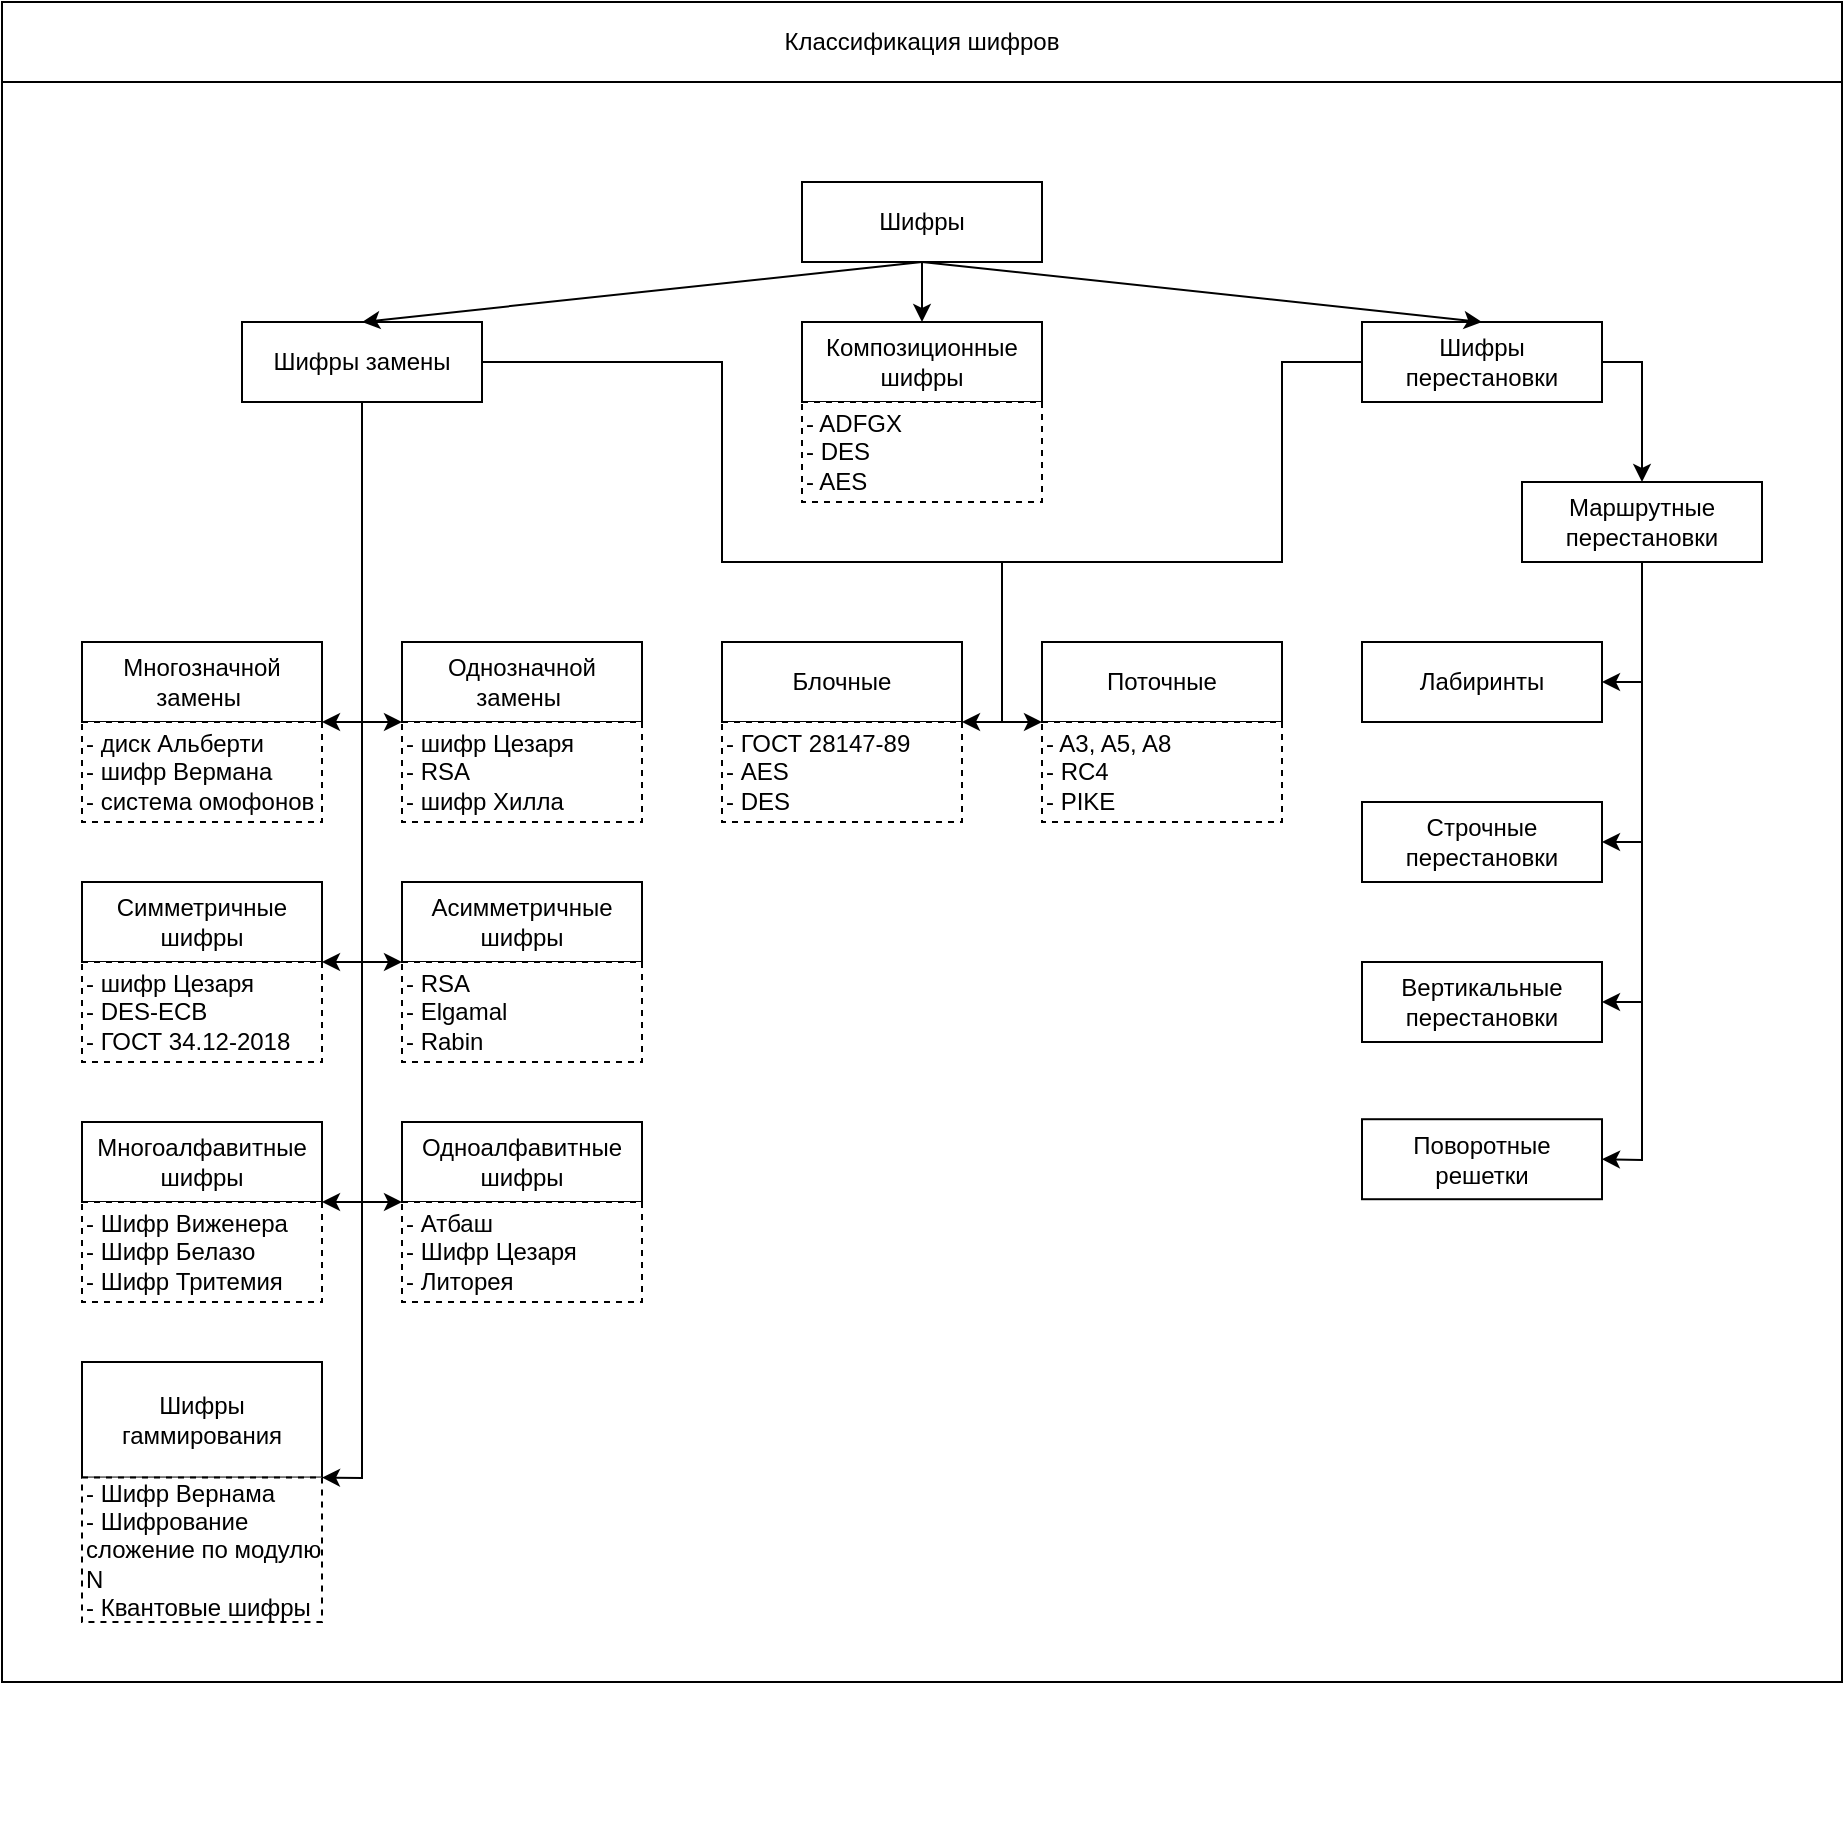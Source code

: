 <mxfile version="21.2.1" type="device">
  <diagram name="Страница 1" id="4dvS4t5xdXyzclDymJAH">
    <mxGraphModel dx="2962" dy="1105" grid="1" gridSize="10" guides="1" tooltips="1" connect="1" arrows="1" fold="1" page="1" pageScale="1" pageWidth="1169" pageHeight="827" math="0" shadow="0">
      <root>
        <mxCell id="0" />
        <mxCell id="1" parent="0" />
        <mxCell id="aXEN_SqVol5CtcFj6ErN-3" value="" style="rounded=0;whiteSpace=wrap;html=1;" vertex="1" parent="1">
          <mxGeometry x="-120" y="40" width="920" height="840" as="geometry" />
        </mxCell>
        <mxCell id="aXEN_SqVol5CtcFj6ErN-17" value="" style="group" vertex="1" connectable="0" parent="1">
          <mxGeometry x="240" y="360" width="320" height="590" as="geometry" />
        </mxCell>
        <mxCell id="aXEN_SqVol5CtcFj6ErN-18" value="Блочные" style="rounded=0;whiteSpace=wrap;html=1;" vertex="1" parent="aXEN_SqVol5CtcFj6ErN-17">
          <mxGeometry width="120" height="40" as="geometry" />
        </mxCell>
        <mxCell id="aXEN_SqVol5CtcFj6ErN-19" value="&lt;span style=&quot;background-color: initial;&quot;&gt;- ГОСТ 28147-89&lt;/span&gt;&lt;br&gt;&lt;span style=&quot;background-color: initial;&quot;&gt;- AES&lt;br&gt;&lt;/span&gt;&lt;span style=&quot;background-color: initial;&quot;&gt;- DES&lt;/span&gt;" style="rounded=0;whiteSpace=wrap;html=1;dashed=1;align=left;" vertex="1" parent="aXEN_SqVol5CtcFj6ErN-17">
          <mxGeometry y="40" width="120" height="50" as="geometry" />
        </mxCell>
        <mxCell id="aXEN_SqVol5CtcFj6ErN-2" value="Классификация шифров" style="rounded=0;whiteSpace=wrap;html=1;" vertex="1" parent="1">
          <mxGeometry x="-120" y="40" width="920" height="40" as="geometry" />
        </mxCell>
        <mxCell id="aXEN_SqVol5CtcFj6ErN-4" value="Шифры" style="rounded=0;whiteSpace=wrap;html=1;" vertex="1" parent="1">
          <mxGeometry x="280" y="130" width="120" height="40" as="geometry" />
        </mxCell>
        <mxCell id="aXEN_SqVol5CtcFj6ErN-5" value="Шифры перестановки" style="rounded=0;whiteSpace=wrap;html=1;" vertex="1" parent="1">
          <mxGeometry x="560" y="200" width="120" height="40" as="geometry" />
        </mxCell>
        <mxCell id="aXEN_SqVol5CtcFj6ErN-7" value="Шифры замены" style="rounded=0;whiteSpace=wrap;html=1;" vertex="1" parent="1">
          <mxGeometry y="200" width="120" height="40" as="geometry" />
        </mxCell>
        <mxCell id="aXEN_SqVol5CtcFj6ErN-12" value="" style="endArrow=classic;html=1;rounded=0;exitX=0.5;exitY=1;exitDx=0;exitDy=0;entryX=0.5;entryY=0;entryDx=0;entryDy=0;" edge="1" parent="1" source="aXEN_SqVol5CtcFj6ErN-4" target="aXEN_SqVol5CtcFj6ErN-7">
          <mxGeometry width="50" height="50" relative="1" as="geometry">
            <mxPoint x="400" y="240" as="sourcePoint" />
            <mxPoint x="450" y="190" as="targetPoint" />
          </mxGeometry>
        </mxCell>
        <mxCell id="aXEN_SqVol5CtcFj6ErN-13" value="" style="endArrow=classic;html=1;rounded=0;exitX=0.5;exitY=1;exitDx=0;exitDy=0;entryX=0.5;entryY=0;entryDx=0;entryDy=0;" edge="1" parent="1" source="aXEN_SqVol5CtcFj6ErN-4" target="aXEN_SqVol5CtcFj6ErN-6">
          <mxGeometry width="50" height="50" relative="1" as="geometry">
            <mxPoint x="390" y="170" as="sourcePoint" />
            <mxPoint x="150" y="210" as="targetPoint" />
          </mxGeometry>
        </mxCell>
        <mxCell id="aXEN_SqVol5CtcFj6ErN-14" value="" style="endArrow=classic;html=1;rounded=0;exitX=0.5;exitY=1;exitDx=0;exitDy=0;entryX=0.5;entryY=0;entryDx=0;entryDy=0;" edge="1" parent="1" source="aXEN_SqVol5CtcFj6ErN-4" target="aXEN_SqVol5CtcFj6ErN-5">
          <mxGeometry width="50" height="50" relative="1" as="geometry">
            <mxPoint x="390" y="170" as="sourcePoint" />
            <mxPoint x="390" y="210" as="targetPoint" />
          </mxGeometry>
        </mxCell>
        <mxCell id="aXEN_SqVol5CtcFj6ErN-16" value="" style="group" vertex="1" connectable="0" parent="1">
          <mxGeometry x="280" y="200" width="120" height="90" as="geometry" />
        </mxCell>
        <mxCell id="aXEN_SqVol5CtcFj6ErN-6" value="Композиционные шифры" style="rounded=0;whiteSpace=wrap;html=1;" vertex="1" parent="aXEN_SqVol5CtcFj6ErN-16">
          <mxGeometry width="120" height="40" as="geometry" />
        </mxCell>
        <mxCell id="aXEN_SqVol5CtcFj6ErN-15" value="&lt;span style=&quot;background-color: initial;&quot;&gt;- ADFGX&lt;/span&gt;&lt;br&gt;&lt;span style=&quot;background-color: initial;&quot;&gt;- DES&lt;/span&gt;&lt;br&gt;&lt;span style=&quot;background-color: initial;&quot;&gt;- AES&amp;nbsp;&lt;/span&gt;" style="rounded=0;whiteSpace=wrap;html=1;dashed=1;align=left;" vertex="1" parent="aXEN_SqVol5CtcFj6ErN-16">
          <mxGeometry y="40" width="120" height="50" as="geometry" />
        </mxCell>
        <mxCell id="aXEN_SqVol5CtcFj6ErN-25" value="" style="group" vertex="1" connectable="0" parent="1">
          <mxGeometry x="400" y="360" width="120" height="90" as="geometry" />
        </mxCell>
        <mxCell id="aXEN_SqVol5CtcFj6ErN-26" value="Поточные" style="rounded=0;whiteSpace=wrap;html=1;" vertex="1" parent="aXEN_SqVol5CtcFj6ErN-25">
          <mxGeometry width="120" height="40" as="geometry" />
        </mxCell>
        <mxCell id="aXEN_SqVol5CtcFj6ErN-27" value="&lt;span style=&quot;background-color: initial;&quot;&gt;- A3, A5, A8&lt;/span&gt;&lt;br&gt;&lt;span style=&quot;background-color: initial;&quot;&gt;- RC4&lt;br&gt;&lt;/span&gt;&lt;span style=&quot;background-color: initial;&quot;&gt;- PIKE&lt;/span&gt;" style="rounded=0;whiteSpace=wrap;html=1;dashed=1;align=left;" vertex="1" parent="aXEN_SqVol5CtcFj6ErN-25">
          <mxGeometry y="40" width="120" height="50" as="geometry" />
        </mxCell>
        <mxCell id="aXEN_SqVol5CtcFj6ErN-28" value="" style="endArrow=classic;html=1;rounded=0;exitX=1;exitY=0.5;exitDx=0;exitDy=0;entryX=1;entryY=0;entryDx=0;entryDy=0;" edge="1" parent="1" source="aXEN_SqVol5CtcFj6ErN-7" target="aXEN_SqVol5CtcFj6ErN-19">
          <mxGeometry width="50" height="50" relative="1" as="geometry">
            <mxPoint x="460" y="350" as="sourcePoint" />
            <mxPoint x="370" y="340" as="targetPoint" />
            <Array as="points">
              <mxPoint x="240" y="220" />
              <mxPoint x="240" y="320" />
              <mxPoint x="380" y="320" />
              <mxPoint x="380" y="400" />
            </Array>
          </mxGeometry>
        </mxCell>
        <mxCell id="aXEN_SqVol5CtcFj6ErN-29" value="" style="endArrow=classic;html=1;rounded=0;exitX=0;exitY=0.5;exitDx=0;exitDy=0;entryX=0;entryY=0;entryDx=0;entryDy=0;" edge="1" parent="1" source="aXEN_SqVol5CtcFj6ErN-5" target="aXEN_SqVol5CtcFj6ErN-27">
          <mxGeometry width="50" height="50" relative="1" as="geometry">
            <mxPoint x="210" y="230" as="sourcePoint" />
            <mxPoint x="370" y="410" as="targetPoint" />
            <Array as="points">
              <mxPoint x="520" y="220" />
              <mxPoint x="520" y="320" />
              <mxPoint x="380" y="320" />
              <mxPoint x="380" y="400" />
            </Array>
          </mxGeometry>
        </mxCell>
        <mxCell id="aXEN_SqVol5CtcFj6ErN-51" value="" style="group" vertex="1" connectable="0" parent="1">
          <mxGeometry x="-80" y="360" width="120" height="90" as="geometry" />
        </mxCell>
        <mxCell id="aXEN_SqVol5CtcFj6ErN-52" value="Многозначной замены&amp;nbsp;" style="rounded=0;whiteSpace=wrap;html=1;" vertex="1" parent="aXEN_SqVol5CtcFj6ErN-51">
          <mxGeometry width="120" height="40" as="geometry" />
        </mxCell>
        <mxCell id="aXEN_SqVol5CtcFj6ErN-53" value="&lt;span style=&quot;background-color: initial;&quot;&gt;- диск Альберти&lt;/span&gt;&lt;br&gt;&lt;span style=&quot;background-color: initial;&quot;&gt;- шифр Вермана&lt;br&gt;&lt;/span&gt;&lt;span style=&quot;background-color: initial;&quot;&gt;- система омофонов&lt;/span&gt;" style="rounded=0;whiteSpace=wrap;html=1;dashed=1;align=left;" vertex="1" parent="aXEN_SqVol5CtcFj6ErN-51">
          <mxGeometry y="40" width="120" height="50" as="geometry" />
        </mxCell>
        <mxCell id="aXEN_SqVol5CtcFj6ErN-54" value="" style="group" vertex="1" connectable="0" parent="1">
          <mxGeometry x="80" y="360" width="120" height="90" as="geometry" />
        </mxCell>
        <mxCell id="aXEN_SqVol5CtcFj6ErN-55" value="Однозначной замены&amp;nbsp;" style="rounded=0;whiteSpace=wrap;html=1;" vertex="1" parent="aXEN_SqVol5CtcFj6ErN-54">
          <mxGeometry width="120" height="40" as="geometry" />
        </mxCell>
        <mxCell id="aXEN_SqVol5CtcFj6ErN-56" value="&lt;span style=&quot;background-color: initial;&quot;&gt;- шифр Цезаря&lt;/span&gt;&lt;br&gt;&lt;span style=&quot;background-color: initial;&quot;&gt;- RSA&lt;br&gt;- шифр Хилла&lt;br&gt;&lt;/span&gt;" style="rounded=0;whiteSpace=wrap;html=1;dashed=1;align=left;" vertex="1" parent="aXEN_SqVol5CtcFj6ErN-54">
          <mxGeometry y="40" width="120" height="50" as="geometry" />
        </mxCell>
        <mxCell id="aXEN_SqVol5CtcFj6ErN-57" value="" style="group" vertex="1" connectable="0" parent="1">
          <mxGeometry x="-80" y="480" width="120" height="90" as="geometry" />
        </mxCell>
        <mxCell id="aXEN_SqVol5CtcFj6ErN-58" value="Симметричные шифры" style="rounded=0;whiteSpace=wrap;html=1;" vertex="1" parent="aXEN_SqVol5CtcFj6ErN-57">
          <mxGeometry width="120" height="40" as="geometry" />
        </mxCell>
        <mxCell id="aXEN_SqVol5CtcFj6ErN-59" value="&lt;span style=&quot;background-color: initial;&quot;&gt;- шифр Цезаря&lt;/span&gt;&lt;br&gt;&lt;span style=&quot;background-color: initial;&quot;&gt;- DES-ECB&lt;br&gt;&lt;/span&gt;&lt;span style=&quot;background-color: initial;&quot;&gt;- ГОСТ 34.12-2018&lt;/span&gt;" style="rounded=0;whiteSpace=wrap;html=1;dashed=1;align=left;" vertex="1" parent="aXEN_SqVol5CtcFj6ErN-57">
          <mxGeometry y="40" width="120" height="50" as="geometry" />
        </mxCell>
        <mxCell id="aXEN_SqVol5CtcFj6ErN-60" value="" style="group" vertex="1" connectable="0" parent="1">
          <mxGeometry x="80" y="480" width="120" height="90" as="geometry" />
        </mxCell>
        <mxCell id="aXEN_SqVol5CtcFj6ErN-61" value="Асимметричные шифры" style="rounded=0;whiteSpace=wrap;html=1;" vertex="1" parent="aXEN_SqVol5CtcFj6ErN-60">
          <mxGeometry width="120" height="40" as="geometry" />
        </mxCell>
        <mxCell id="aXEN_SqVol5CtcFj6ErN-62" value="&lt;span style=&quot;background-color: initial;&quot;&gt;- RSA&lt;/span&gt;&lt;br&gt;&lt;span style=&quot;background-color: initial;&quot;&gt;- Elgamal&lt;br&gt;&lt;/span&gt;&lt;span style=&quot;background-color: initial;&quot;&gt;- Rabin&lt;/span&gt;" style="rounded=0;whiteSpace=wrap;html=1;dashed=1;align=left;" vertex="1" parent="aXEN_SqVol5CtcFj6ErN-60">
          <mxGeometry y="40" width="120" height="50" as="geometry" />
        </mxCell>
        <mxCell id="aXEN_SqVol5CtcFj6ErN-63" value="" style="group" vertex="1" connectable="0" parent="1">
          <mxGeometry x="-80" y="600" width="120" height="90" as="geometry" />
        </mxCell>
        <mxCell id="aXEN_SqVol5CtcFj6ErN-64" value="Многоалфавитные шифры" style="rounded=0;whiteSpace=wrap;html=1;" vertex="1" parent="aXEN_SqVol5CtcFj6ErN-63">
          <mxGeometry width="120" height="40" as="geometry" />
        </mxCell>
        <mxCell id="aXEN_SqVol5CtcFj6ErN-65" value="&lt;span style=&quot;background-color: initial;&quot;&gt;- Шифр Виженера&lt;/span&gt;&lt;br&gt;&lt;span style=&quot;background-color: initial;&quot;&gt;- Шифр Белазо&lt;br&gt;&lt;/span&gt;&lt;span style=&quot;background-color: initial;&quot;&gt;- Шифр Тритемия&lt;/span&gt;" style="rounded=0;whiteSpace=wrap;html=1;dashed=1;align=left;" vertex="1" parent="aXEN_SqVol5CtcFj6ErN-63">
          <mxGeometry y="40" width="120" height="50" as="geometry" />
        </mxCell>
        <mxCell id="aXEN_SqVol5CtcFj6ErN-66" value="" style="group" vertex="1" connectable="0" parent="1">
          <mxGeometry x="80" y="600" width="120" height="90" as="geometry" />
        </mxCell>
        <mxCell id="aXEN_SqVol5CtcFj6ErN-67" value="Одноалфавитные шифры" style="rounded=0;whiteSpace=wrap;html=1;" vertex="1" parent="aXEN_SqVol5CtcFj6ErN-66">
          <mxGeometry width="120" height="40" as="geometry" />
        </mxCell>
        <mxCell id="aXEN_SqVol5CtcFj6ErN-68" value="&lt;span style=&quot;background-color: initial;&quot;&gt;- Атбаш&lt;/span&gt;&lt;br&gt;&lt;span style=&quot;background-color: initial;&quot;&gt;- Шифр Цезаря&lt;br&gt;&lt;/span&gt;&lt;span style=&quot;background-color: initial;&quot;&gt;- Литорея&lt;/span&gt;" style="rounded=0;whiteSpace=wrap;html=1;dashed=1;align=left;" vertex="1" parent="aXEN_SqVol5CtcFj6ErN-66">
          <mxGeometry y="40" width="120" height="50" as="geometry" />
        </mxCell>
        <mxCell id="aXEN_SqVol5CtcFj6ErN-69" value="" style="group" vertex="1" connectable="0" parent="1">
          <mxGeometry x="-80" y="720" width="120" height="130" as="geometry" />
        </mxCell>
        <mxCell id="aXEN_SqVol5CtcFj6ErN-70" value="Шифры гаммирования" style="rounded=0;whiteSpace=wrap;html=1;" vertex="1" parent="aXEN_SqVol5CtcFj6ErN-69">
          <mxGeometry width="120" height="57.778" as="geometry" />
        </mxCell>
        <mxCell id="aXEN_SqVol5CtcFj6ErN-71" value="&lt;span style=&quot;background-color: initial;&quot;&gt;- Шифр Вернама&lt;/span&gt;&lt;br&gt;&lt;span style=&quot;background-color: initial;&quot;&gt;- Шифрование сложение по модулю N&lt;br&gt;&lt;/span&gt;&lt;span style=&quot;background-color: initial;&quot;&gt;- Квантовые шифры&lt;/span&gt;" style="rounded=0;whiteSpace=wrap;html=1;dashed=1;align=left;" vertex="1" parent="aXEN_SqVol5CtcFj6ErN-69">
          <mxGeometry y="57.778" width="120" height="72.222" as="geometry" />
        </mxCell>
        <mxCell id="aXEN_SqVol5CtcFj6ErN-73" value="" style="endArrow=classic;html=1;rounded=0;exitX=0.5;exitY=1;exitDx=0;exitDy=0;entryX=1;entryY=0;entryDx=0;entryDy=0;" edge="1" parent="1" source="aXEN_SqVol5CtcFj6ErN-7" target="aXEN_SqVol5CtcFj6ErN-71">
          <mxGeometry width="50" height="50" relative="1" as="geometry">
            <mxPoint x="100" y="300" as="sourcePoint" />
            <mxPoint x="150" y="250" as="targetPoint" />
            <Array as="points">
              <mxPoint x="60" y="280" />
              <mxPoint x="60" y="778" />
            </Array>
          </mxGeometry>
        </mxCell>
        <mxCell id="aXEN_SqVol5CtcFj6ErN-80" value="Маршрутные перестановки" style="rounded=0;whiteSpace=wrap;html=1;" vertex="1" parent="1">
          <mxGeometry x="640" y="280" width="120" height="40" as="geometry" />
        </mxCell>
        <mxCell id="aXEN_SqVol5CtcFj6ErN-81" value="" style="endArrow=classic;html=1;rounded=0;exitX=1;exitY=0.5;exitDx=0;exitDy=0;entryX=0.5;entryY=0;entryDx=0;entryDy=0;" edge="1" parent="1" source="aXEN_SqVol5CtcFj6ErN-5" target="aXEN_SqVol5CtcFj6ErN-80">
          <mxGeometry width="50" height="50" relative="1" as="geometry">
            <mxPoint x="710" y="260" as="sourcePoint" />
            <mxPoint x="760" y="210" as="targetPoint" />
            <Array as="points">
              <mxPoint x="700" y="220" />
            </Array>
          </mxGeometry>
        </mxCell>
        <mxCell id="aXEN_SqVol5CtcFj6ErN-82" value="Лабиринты" style="rounded=0;whiteSpace=wrap;html=1;" vertex="1" parent="1">
          <mxGeometry x="560" y="360" width="120" height="40" as="geometry" />
        </mxCell>
        <mxCell id="aXEN_SqVol5CtcFj6ErN-83" value="Поворотные решетки" style="rounded=0;whiteSpace=wrap;html=1;" vertex="1" parent="1">
          <mxGeometry x="560" y="598.61" width="120" height="40" as="geometry" />
        </mxCell>
        <mxCell id="aXEN_SqVol5CtcFj6ErN-84" value="Вертикальные перестановки" style="rounded=0;whiteSpace=wrap;html=1;" vertex="1" parent="1">
          <mxGeometry x="560" y="520" width="120" height="40" as="geometry" />
        </mxCell>
        <mxCell id="aXEN_SqVol5CtcFj6ErN-85" value="Строчные перестановки" style="rounded=0;whiteSpace=wrap;html=1;" vertex="1" parent="1">
          <mxGeometry x="560" y="440" width="120" height="40" as="geometry" />
        </mxCell>
        <mxCell id="aXEN_SqVol5CtcFj6ErN-86" value="" style="endArrow=classic;html=1;rounded=0;exitX=0.5;exitY=1;exitDx=0;exitDy=0;entryX=1;entryY=0.5;entryDx=0;entryDy=0;" edge="1" parent="1" source="aXEN_SqVol5CtcFj6ErN-80" target="aXEN_SqVol5CtcFj6ErN-83">
          <mxGeometry width="50" height="50" relative="1" as="geometry">
            <mxPoint x="710" y="380" as="sourcePoint" />
            <mxPoint x="700" y="620" as="targetPoint" />
            <Array as="points">
              <mxPoint x="700" y="619" />
            </Array>
          </mxGeometry>
        </mxCell>
        <mxCell id="aXEN_SqVol5CtcFj6ErN-87" value="" style="endArrow=classic;html=1;rounded=0;exitX=0.5;exitY=1;exitDx=0;exitDy=0;entryX=1;entryY=0.5;entryDx=0;entryDy=0;" edge="1" parent="1" source="aXEN_SqVol5CtcFj6ErN-80" target="aXEN_SqVol5CtcFj6ErN-84">
          <mxGeometry width="50" height="50" relative="1" as="geometry">
            <mxPoint x="720" y="410" as="sourcePoint" />
            <mxPoint x="770" y="360" as="targetPoint" />
            <Array as="points">
              <mxPoint x="700" y="540" />
            </Array>
          </mxGeometry>
        </mxCell>
        <mxCell id="aXEN_SqVol5CtcFj6ErN-88" value="" style="endArrow=classic;html=1;rounded=0;exitX=0.5;exitY=1;exitDx=0;exitDy=0;entryX=1;entryY=0.5;entryDx=0;entryDy=0;" edge="1" parent="1" source="aXEN_SqVol5CtcFj6ErN-80" target="aXEN_SqVol5CtcFj6ErN-85">
          <mxGeometry width="50" height="50" relative="1" as="geometry">
            <mxPoint x="710" y="330" as="sourcePoint" />
            <mxPoint x="690" y="550" as="targetPoint" />
            <Array as="points">
              <mxPoint x="700" y="460" />
            </Array>
          </mxGeometry>
        </mxCell>
        <mxCell id="aXEN_SqVol5CtcFj6ErN-89" value="" style="endArrow=classic;html=1;rounded=0;exitX=0.5;exitY=1;exitDx=0;exitDy=0;entryX=1;entryY=0.5;entryDx=0;entryDy=0;" edge="1" parent="1" source="aXEN_SqVol5CtcFj6ErN-80" target="aXEN_SqVol5CtcFj6ErN-82">
          <mxGeometry width="50" height="50" relative="1" as="geometry">
            <mxPoint x="710" y="330" as="sourcePoint" />
            <mxPoint x="690" y="470" as="targetPoint" />
            <Array as="points">
              <mxPoint x="700" y="380" />
            </Array>
          </mxGeometry>
        </mxCell>
        <mxCell id="aXEN_SqVol5CtcFj6ErN-90" value="" style="endArrow=classic;html=1;rounded=0;entryX=0;entryY=0;entryDx=0;entryDy=0;exitX=0.5;exitY=1;exitDx=0;exitDy=0;" edge="1" parent="1" source="aXEN_SqVol5CtcFj6ErN-7" target="aXEN_SqVol5CtcFj6ErN-68">
          <mxGeometry width="50" height="50" relative="1" as="geometry">
            <mxPoint x="150" y="250" as="sourcePoint" />
            <mxPoint x="40" y="778" as="targetPoint" />
            <Array as="points">
              <mxPoint x="60" y="280" />
              <mxPoint x="60" y="640" />
            </Array>
          </mxGeometry>
        </mxCell>
        <mxCell id="aXEN_SqVol5CtcFj6ErN-91" value="" style="endArrow=classic;html=1;rounded=0;entryX=0;entryY=0;entryDx=0;entryDy=0;exitX=0.5;exitY=1;exitDx=0;exitDy=0;" edge="1" parent="1" source="aXEN_SqVol5CtcFj6ErN-7" target="aXEN_SqVol5CtcFj6ErN-62">
          <mxGeometry width="50" height="50" relative="1" as="geometry">
            <mxPoint x="150" y="250" as="sourcePoint" />
            <mxPoint x="80" y="640" as="targetPoint" />
            <Array as="points">
              <mxPoint x="60" y="280" />
              <mxPoint x="60" y="520" />
            </Array>
          </mxGeometry>
        </mxCell>
        <mxCell id="aXEN_SqVol5CtcFj6ErN-92" value="" style="endArrow=classic;html=1;rounded=0;entryX=0;entryY=0;entryDx=0;entryDy=0;exitX=0.5;exitY=1;exitDx=0;exitDy=0;" edge="1" parent="1" source="aXEN_SqVol5CtcFj6ErN-7" target="aXEN_SqVol5CtcFj6ErN-56">
          <mxGeometry width="50" height="50" relative="1" as="geometry">
            <mxPoint x="140" y="240" as="sourcePoint" />
            <mxPoint x="80" y="520" as="targetPoint" />
            <Array as="points">
              <mxPoint x="60" y="280" />
              <mxPoint x="60" y="400" />
            </Array>
          </mxGeometry>
        </mxCell>
        <mxCell id="aXEN_SqVol5CtcFj6ErN-93" value="" style="endArrow=classic;html=1;rounded=0;entryX=1;entryY=0;entryDx=0;entryDy=0;exitX=0.5;exitY=1;exitDx=0;exitDy=0;" edge="1" parent="1" source="aXEN_SqVol5CtcFj6ErN-7" target="aXEN_SqVol5CtcFj6ErN-53">
          <mxGeometry width="50" height="50" relative="1" as="geometry">
            <mxPoint x="140" y="240" as="sourcePoint" />
            <mxPoint x="80" y="400" as="targetPoint" />
            <Array as="points">
              <mxPoint x="60" y="280" />
              <mxPoint x="60" y="400" />
            </Array>
          </mxGeometry>
        </mxCell>
        <mxCell id="aXEN_SqVol5CtcFj6ErN-94" value="" style="endArrow=classic;html=1;rounded=0;entryX=1;entryY=1;entryDx=0;entryDy=0;exitX=0.5;exitY=1;exitDx=0;exitDy=0;" edge="1" parent="1" source="aXEN_SqVol5CtcFj6ErN-7" target="aXEN_SqVol5CtcFj6ErN-58">
          <mxGeometry width="50" height="50" relative="1" as="geometry">
            <mxPoint x="140" y="240" as="sourcePoint" />
            <mxPoint x="80" y="520" as="targetPoint" />
            <Array as="points">
              <mxPoint x="60" y="280" />
              <mxPoint x="60" y="520" />
            </Array>
          </mxGeometry>
        </mxCell>
        <mxCell id="aXEN_SqVol5CtcFj6ErN-95" value="" style="endArrow=classic;html=1;rounded=0;entryX=1;entryY=0;entryDx=0;entryDy=0;exitX=0.5;exitY=1;exitDx=0;exitDy=0;" edge="1" parent="1" source="aXEN_SqVol5CtcFj6ErN-7" target="aXEN_SqVol5CtcFj6ErN-65">
          <mxGeometry width="50" height="50" relative="1" as="geometry">
            <mxPoint x="140" y="240" as="sourcePoint" />
            <mxPoint x="80" y="640" as="targetPoint" />
            <Array as="points">
              <mxPoint x="60" y="280" />
              <mxPoint x="60" y="640" />
            </Array>
          </mxGeometry>
        </mxCell>
      </root>
    </mxGraphModel>
  </diagram>
</mxfile>
